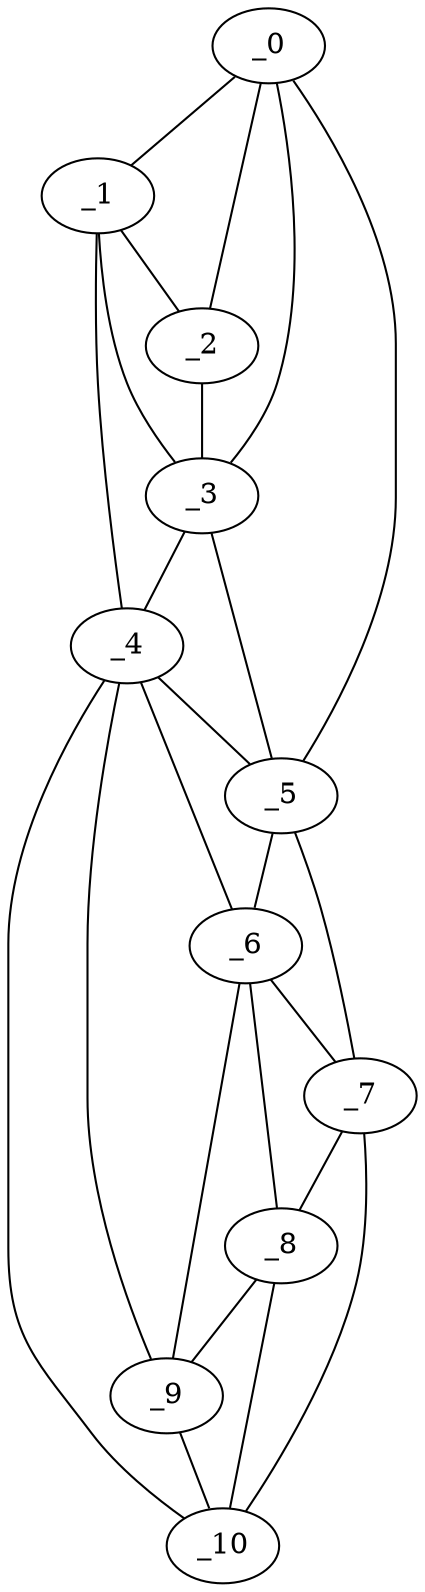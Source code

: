 graph "obj38__165.gxl" {
	_0	 [x=8,
		y=55];
	_1	 [x=17,
		y=64];
	_0 -- _1	 [valence=1];
	_2	 [x=34,
		y=62];
	_0 -- _2	 [valence=2];
	_3	 [x=41,
		y=62];
	_0 -- _3	 [valence=1];
	_5	 [x=82,
		y=45];
	_0 -- _5	 [valence=1];
	_1 -- _2	 [valence=1];
	_1 -- _3	 [valence=2];
	_4	 [x=72,
		y=60];
	_1 -- _4	 [valence=1];
	_2 -- _3	 [valence=2];
	_3 -- _4	 [valence=2];
	_3 -- _5	 [valence=2];
	_4 -- _5	 [valence=1];
	_6	 [x=84,
		y=52];
	_4 -- _6	 [valence=1];
	_9	 [x=116,
		y=54];
	_4 -- _9	 [valence=2];
	_10	 [x=126,
		y=53];
	_4 -- _10	 [valence=1];
	_5 -- _6	 [valence=1];
	_7	 [x=103,
		y=44];
	_5 -- _7	 [valence=1];
	_6 -- _7	 [valence=1];
	_8	 [x=111,
		y=51];
	_6 -- _8	 [valence=2];
	_6 -- _9	 [valence=2];
	_7 -- _8	 [valence=1];
	_7 -- _10	 [valence=1];
	_8 -- _9	 [valence=1];
	_8 -- _10	 [valence=2];
	_9 -- _10	 [valence=1];
}
